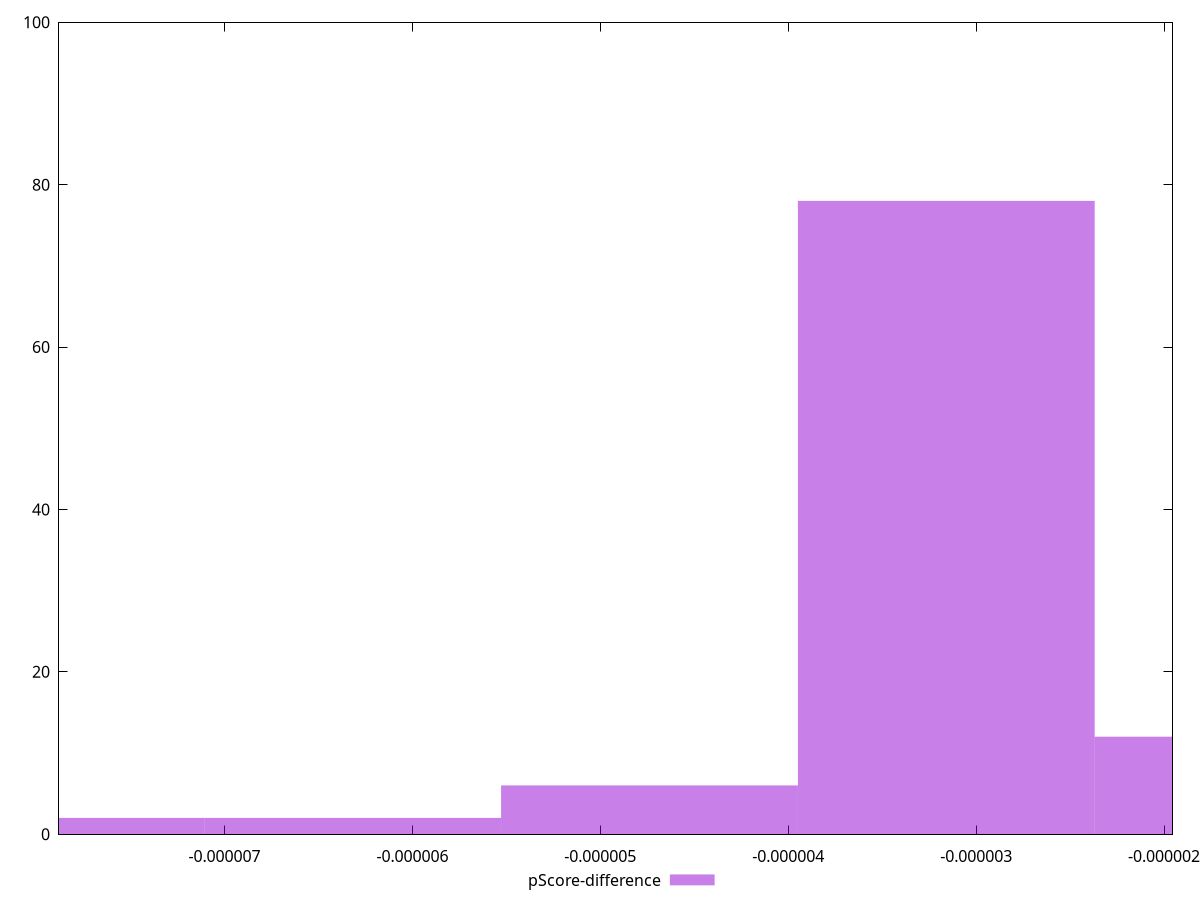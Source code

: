 reset

$pScoreDifference <<EOF
-0.0000031589661790621544 78
-0.000004738449268593232 6
-0.0000015794830895310772 12
-0.000006317932358124309 2
-0.000007897415447655386 2
EOF

set key outside below
set boxwidth 0.0000015794830895310772
set xrange [-0.000007881102904061521:-0.0000019550348554497887]
set yrange [0:100]
set trange [0:100]
set style fill transparent solid 0.5 noborder
set terminal svg size 640, 490 enhanced background rgb 'white'
set output "report_00018_2021-02-10T15-25-16.877Z/bootup-time/samples/pages+cached+noadtech/pScore-difference/histogram.svg"

plot $pScoreDifference title "pScore-difference" with boxes

reset
